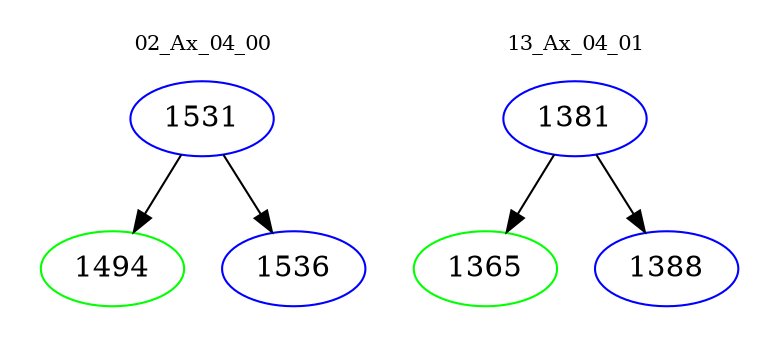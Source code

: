 digraph{
subgraph cluster_0 {
color = white
label = "02_Ax_04_00";
fontsize=10;
T0_1531 [label="1531", color="blue"]
T0_1531 -> T0_1494 [color="black"]
T0_1494 [label="1494", color="green"]
T0_1531 -> T0_1536 [color="black"]
T0_1536 [label="1536", color="blue"]
}
subgraph cluster_1 {
color = white
label = "13_Ax_04_01";
fontsize=10;
T1_1381 [label="1381", color="blue"]
T1_1381 -> T1_1365 [color="black"]
T1_1365 [label="1365", color="green"]
T1_1381 -> T1_1388 [color="black"]
T1_1388 [label="1388", color="blue"]
}
}
